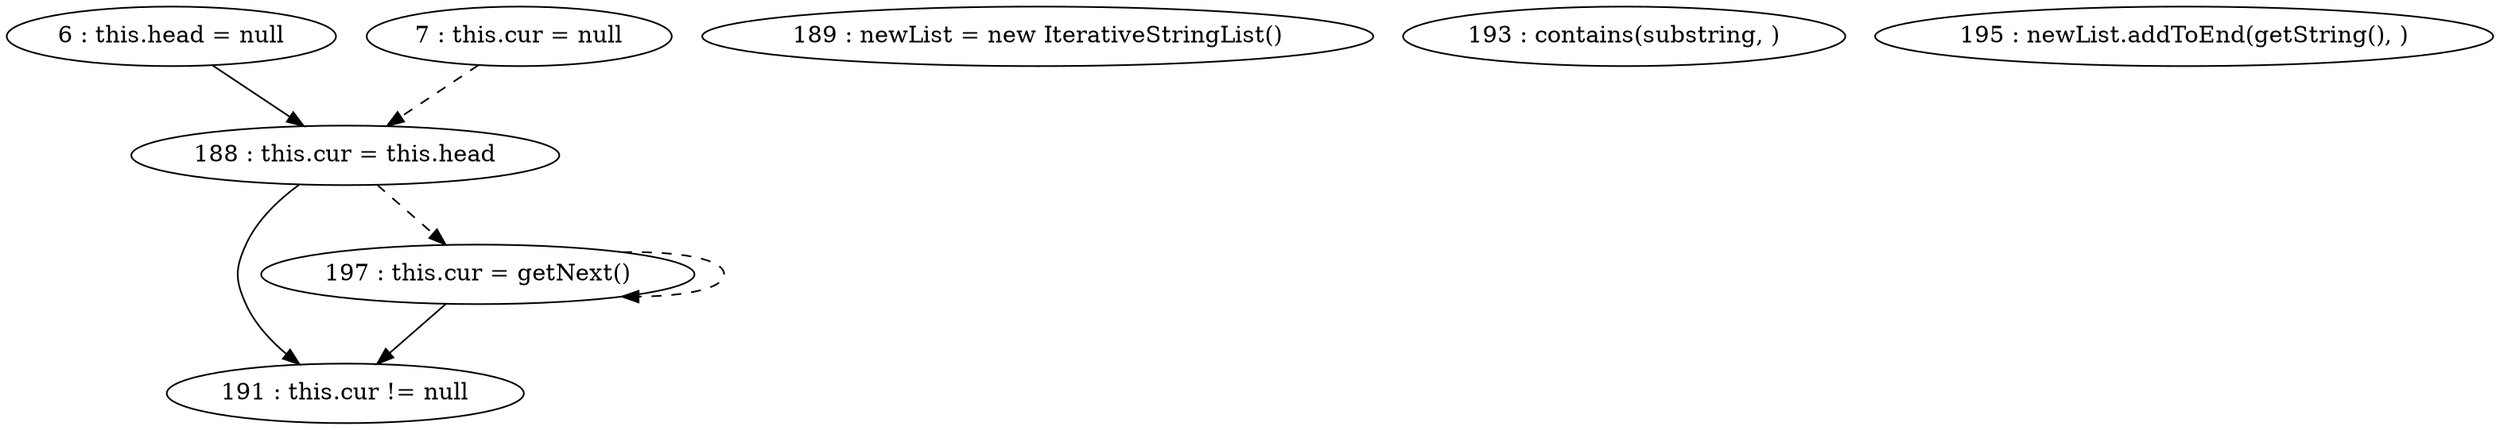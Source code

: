 digraph G {
"6 : this.head = null"
"6 : this.head = null" -> "188 : this.cur = this.head"
"7 : this.cur = null"
"7 : this.cur = null" -> "188 : this.cur = this.head" [style=dashed]
"188 : this.cur = this.head"
"188 : this.cur = this.head" -> "191 : this.cur != null"
"188 : this.cur = this.head" -> "197 : this.cur = getNext()" [style=dashed]
"189 : newList = new IterativeStringList()"
"191 : this.cur != null"
"193 : contains(substring, )"
"195 : newList.addToEnd(getString(), )"
"197 : this.cur = getNext()"
"197 : this.cur = getNext()" -> "191 : this.cur != null"
"197 : this.cur = getNext()" -> "197 : this.cur = getNext()" [style=dashed]
"191 : this.cur != null"
}